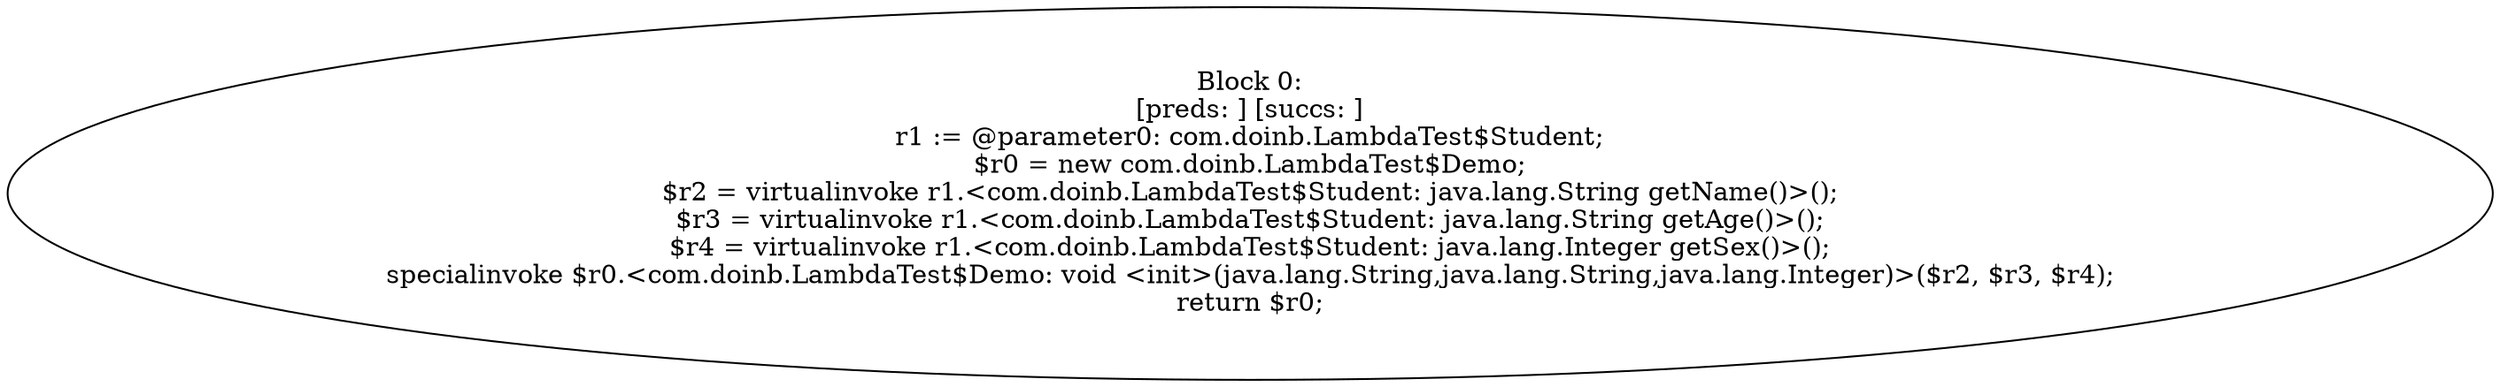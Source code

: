 digraph "unitGraph" {
    "Block 0:
[preds: ] [succs: ]
r1 := @parameter0: com.doinb.LambdaTest$Student;
$r0 = new com.doinb.LambdaTest$Demo;
$r2 = virtualinvoke r1.<com.doinb.LambdaTest$Student: java.lang.String getName()>();
$r3 = virtualinvoke r1.<com.doinb.LambdaTest$Student: java.lang.String getAge()>();
$r4 = virtualinvoke r1.<com.doinb.LambdaTest$Student: java.lang.Integer getSex()>();
specialinvoke $r0.<com.doinb.LambdaTest$Demo: void <init>(java.lang.String,java.lang.String,java.lang.Integer)>($r2, $r3, $r4);
return $r0;
"
}
